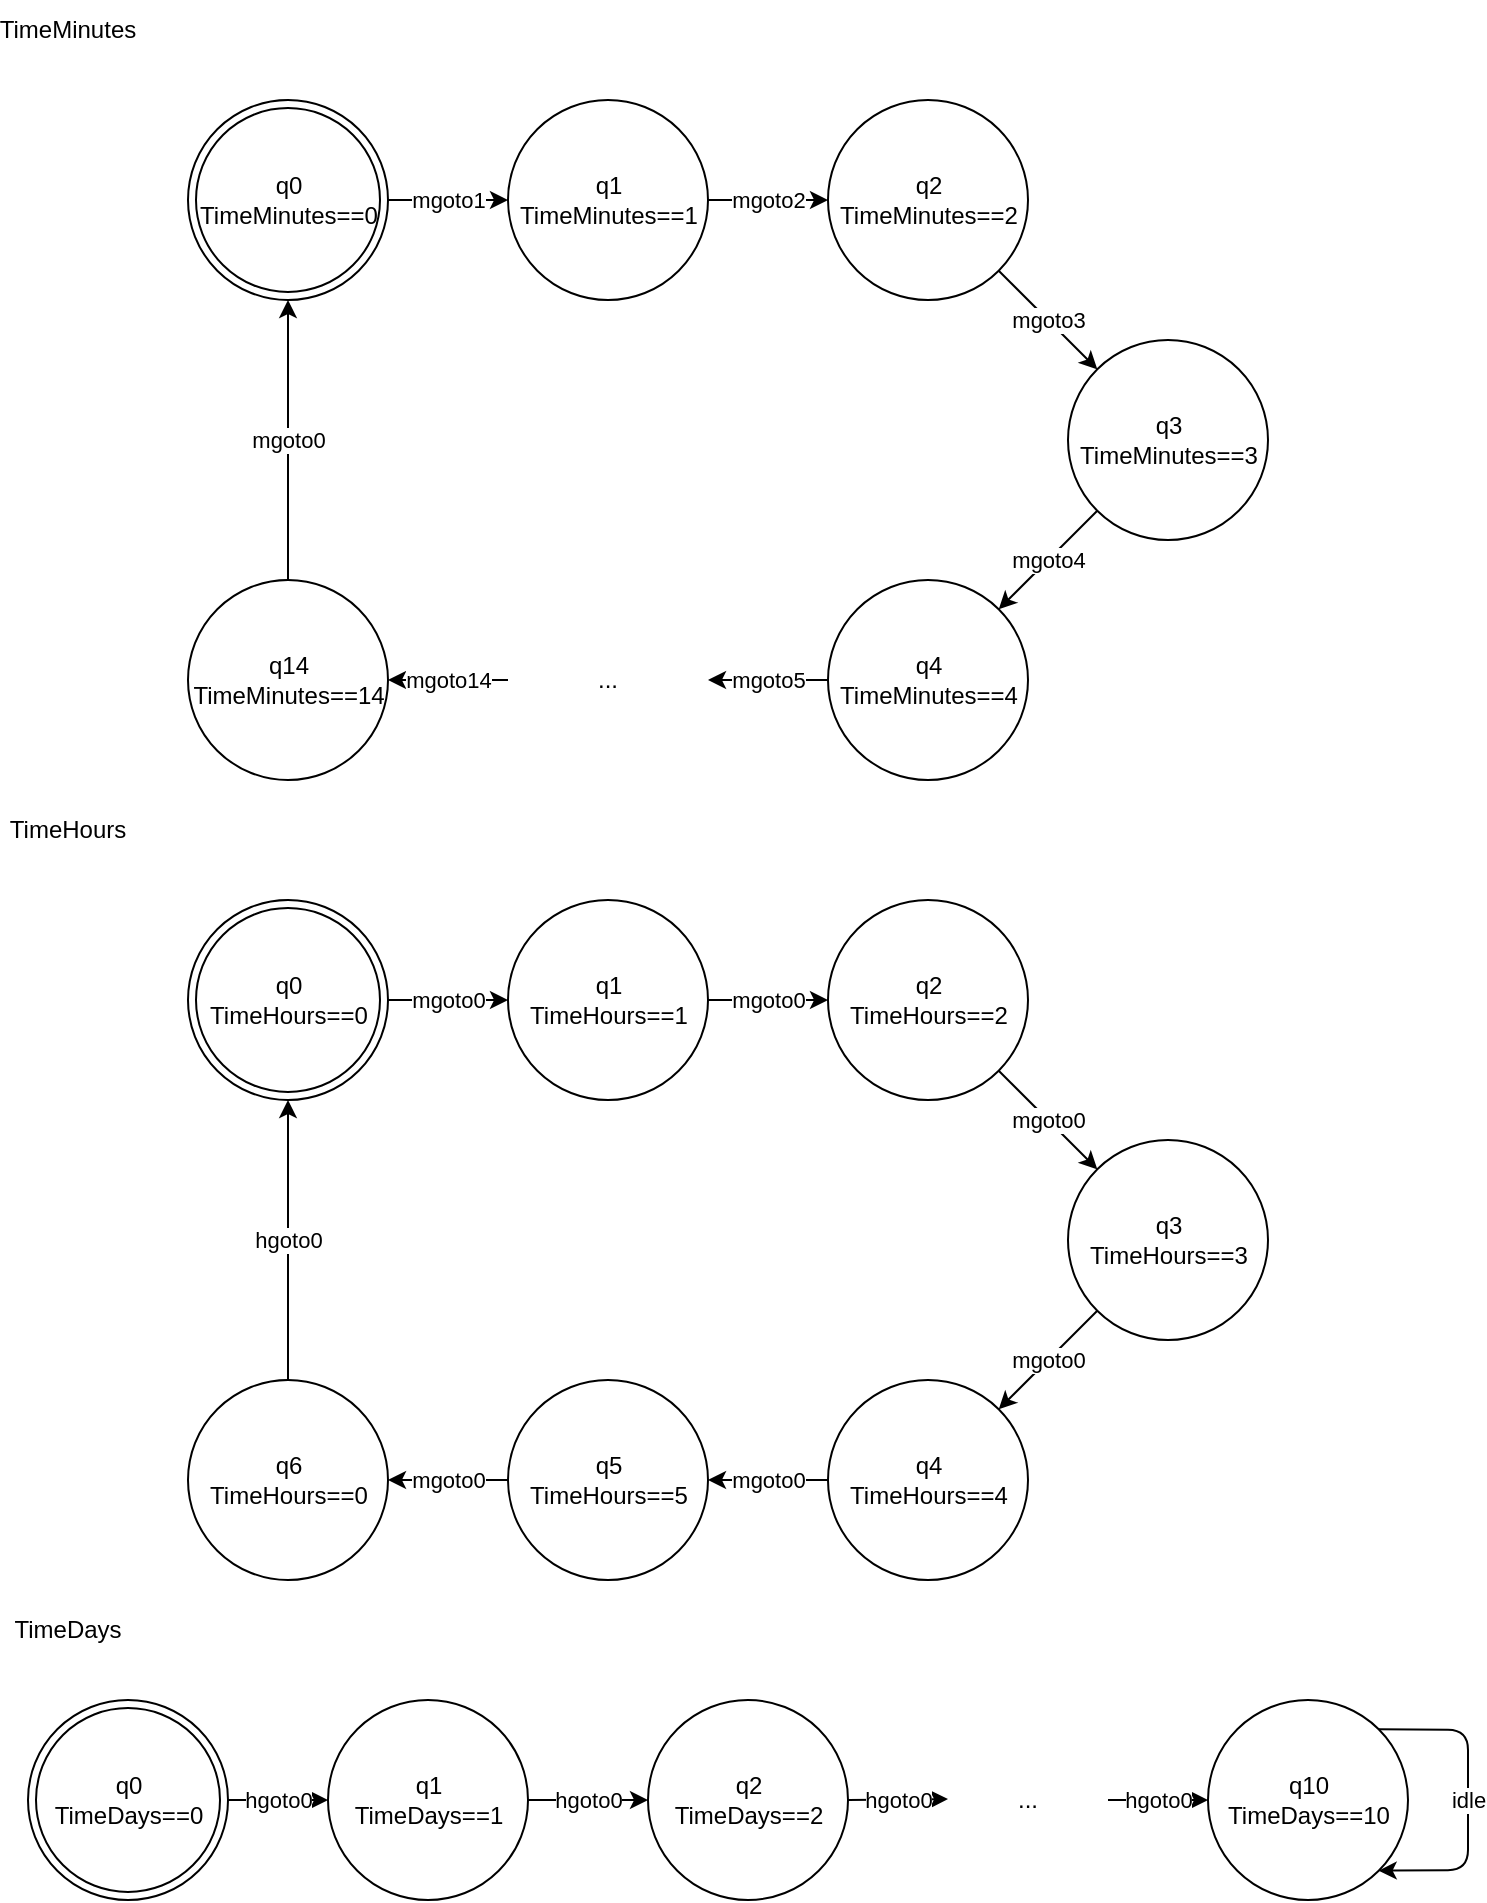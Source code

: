 <mxfile>
    <diagram id="Nii93QJuHP6GY2YIdgYS" name="Page-1">
        <mxGraphModel dx="1449" dy="593" grid="1" gridSize="10" guides="1" tooltips="1" connect="1" arrows="1" fold="1" page="1" pageScale="1" pageWidth="850" pageHeight="1100" math="0" shadow="0">
            <root>
                <mxCell id="0"/>
                <mxCell id="1" parent="0"/>
                <mxCell id="10" value="TimeMinutes" style="text;html=1;strokeColor=none;fillColor=none;align=center;verticalAlign=middle;whiteSpace=wrap;rounded=0;" parent="1" vertex="1">
                    <mxGeometry x="40" y="40" width="60" height="30" as="geometry"/>
                </mxCell>
                <mxCell id="132" value="mgoto1" style="edgeStyle=none;html=1;exitX=1;exitY=0.5;exitDx=0;exitDy=0;entryX=0;entryY=0.5;entryDx=0;entryDy=0;" edge="1" parent="1" source="33" target="34">
                    <mxGeometry relative="1" as="geometry"/>
                </mxCell>
                <mxCell id="33" value="q0&lt;br&gt;TimeMinutes==0" style="ellipse;shape=doubleEllipse;html=1;dashed=0;whitespace=wrap;aspect=fixed;" parent="1" vertex="1">
                    <mxGeometry x="130" y="90" width="100" height="100" as="geometry"/>
                </mxCell>
                <mxCell id="136" value="mgoto2" style="edgeStyle=none;html=1;exitX=1;exitY=0.5;exitDx=0;exitDy=0;entryX=0;entryY=0.5;entryDx=0;entryDy=0;" edge="1" parent="1" source="34" target="133">
                    <mxGeometry relative="1" as="geometry"/>
                </mxCell>
                <mxCell id="34" value="q1&lt;br&gt;TimeMinutes==1" style="shape=ellipse;html=1;dashed=0;whitespace=wrap;aspect=fixed;perimeter=ellipsePerimeter;" parent="1" vertex="1">
                    <mxGeometry x="290" y="90" width="100" height="100" as="geometry"/>
                </mxCell>
                <mxCell id="137" value="mgoto3" style="edgeStyle=none;html=1;exitX=1;exitY=1;exitDx=0;exitDy=0;entryX=0;entryY=0;entryDx=0;entryDy=0;" edge="1" parent="1" source="133" target="134">
                    <mxGeometry relative="1" as="geometry"/>
                </mxCell>
                <mxCell id="133" value="q2&lt;br&gt;TimeMinutes==2" style="shape=ellipse;html=1;dashed=0;whitespace=wrap;aspect=fixed;perimeter=ellipsePerimeter;" vertex="1" parent="1">
                    <mxGeometry x="450" y="90" width="100" height="100" as="geometry"/>
                </mxCell>
                <mxCell id="138" value="mgoto4" style="edgeStyle=none;html=1;exitX=0;exitY=1;exitDx=0;exitDy=0;entryX=1;entryY=0;entryDx=0;entryDy=0;" edge="1" parent="1" source="134" target="139">
                    <mxGeometry relative="1" as="geometry">
                        <mxPoint x="530" y="360.0" as="targetPoint"/>
                    </mxGeometry>
                </mxCell>
                <mxCell id="134" value="q3&lt;br&gt;TimeMinutes==3" style="shape=ellipse;html=1;dashed=0;whitespace=wrap;aspect=fixed;perimeter=ellipsePerimeter;" vertex="1" parent="1">
                    <mxGeometry x="570" y="210" width="100" height="100" as="geometry"/>
                </mxCell>
                <mxCell id="141" value="mgoto14" style="edgeStyle=none;html=1;entryX=1;entryY=0.5;entryDx=0;entryDy=0;" edge="1" parent="1" target="135">
                    <mxGeometry relative="1" as="geometry">
                        <mxPoint x="300" y="380.0" as="targetPoint"/>
                        <mxPoint x="290" y="380" as="sourcePoint"/>
                    </mxGeometry>
                </mxCell>
                <mxCell id="142" value="mgoto0" style="edgeStyle=none;html=1;exitX=0.5;exitY=0;exitDx=0;exitDy=0;entryX=0.5;entryY=1;entryDx=0;entryDy=0;" edge="1" parent="1" source="135" target="33">
                    <mxGeometry relative="1" as="geometry"/>
                </mxCell>
                <mxCell id="135" value="q14&lt;br&gt;TimeMinutes==14" style="shape=ellipse;html=1;dashed=0;whitespace=wrap;aspect=fixed;perimeter=ellipsePerimeter;" vertex="1" parent="1">
                    <mxGeometry x="130" y="330" width="100" height="100" as="geometry"/>
                </mxCell>
                <mxCell id="140" value="mgoto5" style="edgeStyle=none;html=1;exitX=0;exitY=0.5;exitDx=0;exitDy=0;" edge="1" parent="1" source="139">
                    <mxGeometry relative="1" as="geometry">
                        <mxPoint x="390" y="380" as="targetPoint"/>
                    </mxGeometry>
                </mxCell>
                <mxCell id="139" value="q4&lt;br&gt;TimeMinutes==4" style="shape=ellipse;html=1;dashed=0;whitespace=wrap;aspect=fixed;perimeter=ellipsePerimeter;" vertex="1" parent="1">
                    <mxGeometry x="450" y="330" width="100" height="100" as="geometry"/>
                </mxCell>
                <mxCell id="143" value="..." style="text;html=1;strokeColor=none;fillColor=none;align=center;verticalAlign=middle;whiteSpace=wrap;rounded=0;" vertex="1" parent="1">
                    <mxGeometry x="310" y="365" width="60" height="30" as="geometry"/>
                </mxCell>
                <mxCell id="144" value="TimeHours" style="text;html=1;strokeColor=none;fillColor=none;align=center;verticalAlign=middle;whiteSpace=wrap;rounded=0;" vertex="1" parent="1">
                    <mxGeometry x="40" y="440" width="60" height="30" as="geometry"/>
                </mxCell>
                <mxCell id="145" value="mgoto0" style="edgeStyle=none;html=1;exitX=1;exitY=0.5;exitDx=0;exitDy=0;entryX=0;entryY=0.5;entryDx=0;entryDy=0;" edge="1" parent="1" source="146" target="148">
                    <mxGeometry relative="1" as="geometry"/>
                </mxCell>
                <mxCell id="146" value="q0&lt;br&gt;TimeHours==0" style="ellipse;shape=doubleEllipse;html=1;dashed=0;whitespace=wrap;aspect=fixed;" vertex="1" parent="1">
                    <mxGeometry x="130" y="490" width="100" height="100" as="geometry"/>
                </mxCell>
                <mxCell id="147" value="mgoto0" style="edgeStyle=none;html=1;exitX=1;exitY=0.5;exitDx=0;exitDy=0;entryX=0;entryY=0.5;entryDx=0;entryDy=0;" edge="1" parent="1" source="148" target="150">
                    <mxGeometry relative="1" as="geometry"/>
                </mxCell>
                <mxCell id="148" value="q1&lt;br&gt;TimeHours==1" style="shape=ellipse;html=1;dashed=0;whitespace=wrap;aspect=fixed;perimeter=ellipsePerimeter;" vertex="1" parent="1">
                    <mxGeometry x="290" y="490" width="100" height="100" as="geometry"/>
                </mxCell>
                <mxCell id="149" value="mgoto0" style="edgeStyle=none;html=1;exitX=1;exitY=1;exitDx=0;exitDy=0;entryX=0;entryY=0;entryDx=0;entryDy=0;" edge="1" parent="1" source="150" target="152">
                    <mxGeometry relative="1" as="geometry"/>
                </mxCell>
                <mxCell id="150" value="q2&lt;br&gt;TimeHours==2" style="shape=ellipse;html=1;dashed=0;whitespace=wrap;aspect=fixed;perimeter=ellipsePerimeter;" vertex="1" parent="1">
                    <mxGeometry x="450" y="490" width="100" height="100" as="geometry"/>
                </mxCell>
                <mxCell id="151" value="mgoto0" style="edgeStyle=none;html=1;exitX=0;exitY=1;exitDx=0;exitDy=0;entryX=1;entryY=0;entryDx=0;entryDy=0;" edge="1" parent="1" source="152" target="157">
                    <mxGeometry relative="1" as="geometry">
                        <mxPoint x="530" y="760.0" as="targetPoint"/>
                    </mxGeometry>
                </mxCell>
                <mxCell id="152" value="q3&lt;br&gt;TimeHours==3" style="shape=ellipse;html=1;dashed=0;whitespace=wrap;aspect=fixed;perimeter=ellipsePerimeter;" vertex="1" parent="1">
                    <mxGeometry x="570" y="610" width="100" height="100" as="geometry"/>
                </mxCell>
                <mxCell id="153" value="mgoto0" style="edgeStyle=none;html=1;entryX=1;entryY=0.5;entryDx=0;entryDy=0;exitX=0;exitY=0.5;exitDx=0;exitDy=0;" edge="1" parent="1" target="155" source="159">
                    <mxGeometry relative="1" as="geometry">
                        <mxPoint x="300" y="780.0" as="targetPoint"/>
                        <mxPoint x="270" y="780" as="sourcePoint"/>
                    </mxGeometry>
                </mxCell>
                <mxCell id="154" value="hgoto0" style="edgeStyle=none;html=1;exitX=0.5;exitY=0;exitDx=0;exitDy=0;entryX=0.5;entryY=1;entryDx=0;entryDy=0;" edge="1" parent="1" source="155" target="146">
                    <mxGeometry relative="1" as="geometry"/>
                </mxCell>
                <mxCell id="155" value="q6&lt;br&gt;TimeHours==0" style="shape=ellipse;html=1;dashed=0;whitespace=wrap;aspect=fixed;perimeter=ellipsePerimeter;" vertex="1" parent="1">
                    <mxGeometry x="130" y="730" width="100" height="100" as="geometry"/>
                </mxCell>
                <mxCell id="156" value="mgoto0" style="edgeStyle=none;html=1;exitX=0;exitY=0.5;exitDx=0;exitDy=0;entryX=1;entryY=0.5;entryDx=0;entryDy=0;" edge="1" parent="1" source="157" target="159">
                    <mxGeometry relative="1" as="geometry">
                        <mxPoint x="400" y="779.5" as="targetPoint"/>
                    </mxGeometry>
                </mxCell>
                <mxCell id="157" value="q4&lt;br&gt;TimeHours==4" style="shape=ellipse;html=1;dashed=0;whitespace=wrap;aspect=fixed;perimeter=ellipsePerimeter;" vertex="1" parent="1">
                    <mxGeometry x="450" y="730" width="100" height="100" as="geometry"/>
                </mxCell>
                <mxCell id="159" value="q5&lt;br&gt;TimeHours==5" style="shape=ellipse;html=1;dashed=0;whitespace=wrap;aspect=fixed;perimeter=ellipsePerimeter;" vertex="1" parent="1">
                    <mxGeometry x="290" y="730" width="100" height="100" as="geometry"/>
                </mxCell>
                <mxCell id="160" value="TimeDays" style="text;html=1;strokeColor=none;fillColor=none;align=center;verticalAlign=middle;whiteSpace=wrap;rounded=0;" vertex="1" parent="1">
                    <mxGeometry x="40" y="840" width="60" height="30" as="geometry"/>
                </mxCell>
                <mxCell id="161" value="hgoto0" style="edgeStyle=none;html=1;exitX=1;exitY=0.5;exitDx=0;exitDy=0;entryX=0;entryY=0.5;entryDx=0;entryDy=0;" edge="1" parent="1" source="162" target="164">
                    <mxGeometry relative="1" as="geometry"/>
                </mxCell>
                <mxCell id="162" value="q0&lt;br&gt;TimeDays==0" style="ellipse;shape=doubleEllipse;html=1;dashed=0;whitespace=wrap;aspect=fixed;" vertex="1" parent="1">
                    <mxGeometry x="50" y="890" width="100" height="100" as="geometry"/>
                </mxCell>
                <mxCell id="163" value="hgoto0" style="edgeStyle=none;html=1;exitX=1;exitY=0.5;exitDx=0;exitDy=0;entryX=0;entryY=0.5;entryDx=0;entryDy=0;" edge="1" parent="1" source="164" target="166">
                    <mxGeometry relative="1" as="geometry"/>
                </mxCell>
                <mxCell id="164" value="q1&lt;br&gt;TimeDays==1" style="shape=ellipse;html=1;dashed=0;whitespace=wrap;aspect=fixed;perimeter=ellipsePerimeter;" vertex="1" parent="1">
                    <mxGeometry x="200" y="890" width="100" height="100" as="geometry"/>
                </mxCell>
                <mxCell id="175" value="hgoto0" style="edgeStyle=none;html=1;exitX=1;exitY=0.5;exitDx=0;exitDy=0;" edge="1" parent="1" source="166">
                    <mxGeometry relative="1" as="geometry">
                        <mxPoint x="510" y="939.5" as="targetPoint"/>
                    </mxGeometry>
                </mxCell>
                <mxCell id="166" value="q2&lt;br&gt;TimeDays==2" style="shape=ellipse;html=1;dashed=0;whitespace=wrap;aspect=fixed;perimeter=ellipsePerimeter;" vertex="1" parent="1">
                    <mxGeometry x="360" y="890" width="100" height="100" as="geometry"/>
                </mxCell>
                <mxCell id="176" value="..." style="text;html=1;strokeColor=none;fillColor=none;align=center;verticalAlign=middle;whiteSpace=wrap;rounded=0;" vertex="1" parent="1">
                    <mxGeometry x="520" y="925" width="60" height="30" as="geometry"/>
                </mxCell>
                <mxCell id="177" value="q10&lt;br&gt;TimeDays==10" style="shape=ellipse;html=1;dashed=0;whitespace=wrap;aspect=fixed;perimeter=ellipsePerimeter;" vertex="1" parent="1">
                    <mxGeometry x="640" y="890" width="100" height="100" as="geometry"/>
                </mxCell>
                <mxCell id="178" value="hgoto0" style="edgeStyle=none;html=1;entryX=0;entryY=0.5;entryDx=0;entryDy=0;" edge="1" parent="1" target="177">
                    <mxGeometry relative="1" as="geometry">
                        <mxPoint x="520" y="949.5" as="targetPoint"/>
                        <mxPoint x="590" y="940" as="sourcePoint"/>
                    </mxGeometry>
                </mxCell>
                <mxCell id="179" value="idle" style="edgeStyle=none;html=1;exitX=1;exitY=0;exitDx=0;exitDy=0;entryX=1;entryY=1;entryDx=0;entryDy=0;" edge="1" parent="1" source="177" target="177">
                    <mxGeometry relative="1" as="geometry">
                        <Array as="points">
                            <mxPoint x="770" y="905"/>
                            <mxPoint x="770" y="940"/>
                            <mxPoint x="770" y="975"/>
                        </Array>
                    </mxGeometry>
                </mxCell>
            </root>
        </mxGraphModel>
    </diagram>
</mxfile>